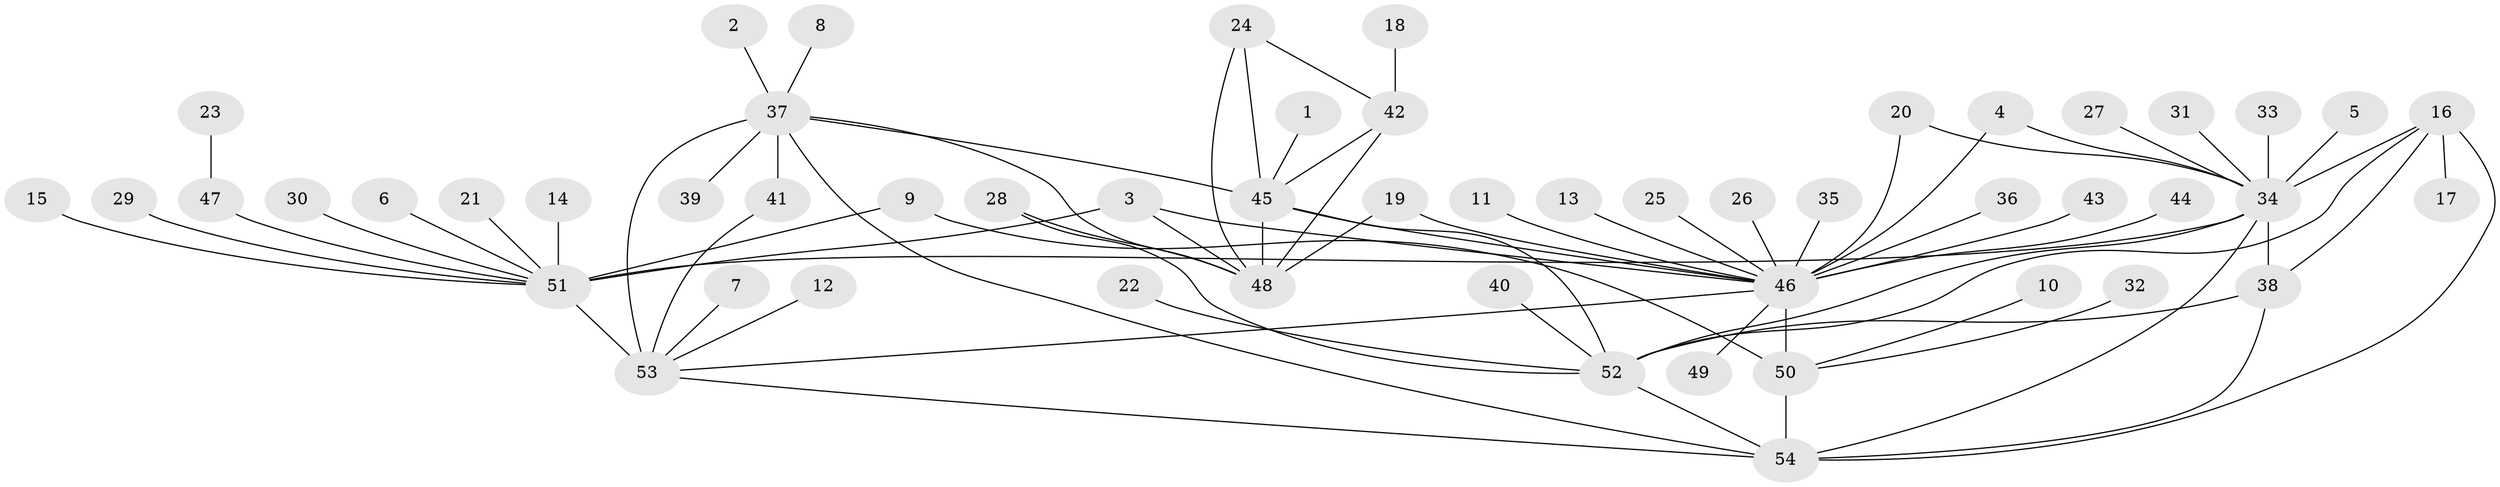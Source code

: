 // original degree distribution, {7: 0.04672897196261682, 6: 0.04672897196261682, 10: 0.028037383177570093, 9: 0.028037383177570093, 5: 0.028037383177570093, 12: 0.028037383177570093, 8: 0.028037383177570093, 1: 0.5981308411214953, 2: 0.14953271028037382, 4: 0.009345794392523364, 3: 0.009345794392523364}
// Generated by graph-tools (version 1.1) at 2025/50/03/09/25 03:50:35]
// undirected, 54 vertices, 76 edges
graph export_dot {
graph [start="1"]
  node [color=gray90,style=filled];
  1;
  2;
  3;
  4;
  5;
  6;
  7;
  8;
  9;
  10;
  11;
  12;
  13;
  14;
  15;
  16;
  17;
  18;
  19;
  20;
  21;
  22;
  23;
  24;
  25;
  26;
  27;
  28;
  29;
  30;
  31;
  32;
  33;
  34;
  35;
  36;
  37;
  38;
  39;
  40;
  41;
  42;
  43;
  44;
  45;
  46;
  47;
  48;
  49;
  50;
  51;
  52;
  53;
  54;
  1 -- 45 [weight=1.0];
  2 -- 37 [weight=1.0];
  3 -- 46 [weight=1.0];
  3 -- 48 [weight=1.0];
  3 -- 51 [weight=4.0];
  4 -- 34 [weight=1.0];
  4 -- 46 [weight=1.0];
  5 -- 34 [weight=1.0];
  6 -- 51 [weight=1.0];
  7 -- 53 [weight=1.0];
  8 -- 37 [weight=1.0];
  9 -- 50 [weight=1.0];
  9 -- 51 [weight=1.0];
  10 -- 50 [weight=1.0];
  11 -- 46 [weight=1.0];
  12 -- 53 [weight=1.0];
  13 -- 46 [weight=1.0];
  14 -- 51 [weight=1.0];
  15 -- 51 [weight=1.0];
  16 -- 17 [weight=1.0];
  16 -- 34 [weight=1.0];
  16 -- 38 [weight=1.0];
  16 -- 52 [weight=1.0];
  16 -- 54 [weight=1.0];
  18 -- 42 [weight=1.0];
  19 -- 46 [weight=1.0];
  19 -- 48 [weight=1.0];
  20 -- 34 [weight=1.0];
  20 -- 46 [weight=1.0];
  21 -- 51 [weight=1.0];
  22 -- 52 [weight=1.0];
  23 -- 47 [weight=1.0];
  24 -- 42 [weight=1.0];
  24 -- 45 [weight=2.0];
  24 -- 48 [weight=1.0];
  25 -- 46 [weight=1.0];
  26 -- 46 [weight=1.0];
  27 -- 34 [weight=1.0];
  28 -- 48 [weight=1.0];
  28 -- 52 [weight=1.0];
  29 -- 51 [weight=1.0];
  30 -- 51 [weight=1.0];
  31 -- 34 [weight=1.0];
  32 -- 50 [weight=1.0];
  33 -- 34 [weight=1.0];
  34 -- 38 [weight=1.0];
  34 -- 51 [weight=1.0];
  34 -- 52 [weight=1.0];
  34 -- 54 [weight=1.0];
  35 -- 46 [weight=1.0];
  36 -- 46 [weight=1.0];
  37 -- 39 [weight=1.0];
  37 -- 41 [weight=3.0];
  37 -- 45 [weight=1.0];
  37 -- 48 [weight=1.0];
  37 -- 53 [weight=3.0];
  37 -- 54 [weight=1.0];
  38 -- 52 [weight=1.0];
  38 -- 54 [weight=1.0];
  40 -- 52 [weight=1.0];
  41 -- 53 [weight=1.0];
  42 -- 45 [weight=2.0];
  42 -- 48 [weight=1.0];
  43 -- 46 [weight=1.0];
  44 -- 46 [weight=1.0];
  45 -- 46 [weight=1.0];
  45 -- 48 [weight=2.0];
  45 -- 52 [weight=1.0];
  46 -- 49 [weight=1.0];
  46 -- 50 [weight=4.0];
  46 -- 53 [weight=1.0];
  47 -- 51 [weight=1.0];
  50 -- 54 [weight=1.0];
  51 -- 53 [weight=2.0];
  52 -- 54 [weight=1.0];
  53 -- 54 [weight=1.0];
}

